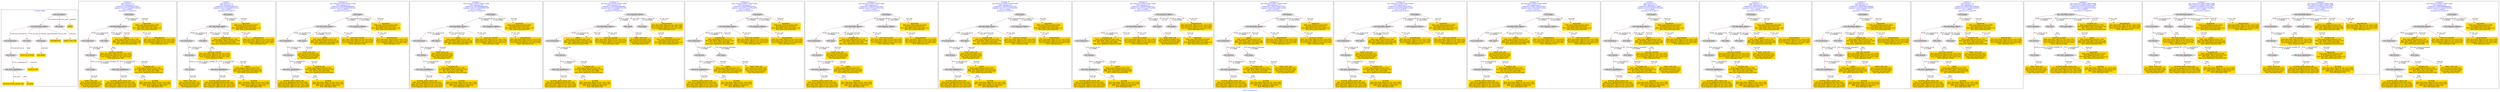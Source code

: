 digraph n0 {
fontcolor="blue"
remincross="true"
label="s08-s-17-edited.xml"
subgraph cluster_0 {
label="1-correct model"
n2[style="filled",color="white",fillcolor="lightgray",label="E12_Production1"];
n3[style="filled",color="white",fillcolor="lightgray",label="E21_Person1"];
n4[style="filled",color="white",fillcolor="lightgray",label="E82_Actor_Appellation1"];
n5[shape="plaintext",style="filled",fillcolor="gold",label="AUTHOR_URI"];
n6[style="filled",color="white",fillcolor="lightgray",label="E22_Man-Made_Object1"];
n7[style="filled",color="white",fillcolor="lightgray",label="E35_Title1"];
n8[style="filled",color="white",fillcolor="lightgray",label="E38_Image1"];
n9[shape="plaintext",style="filled",fillcolor="gold",label="DESCRIPTION"];
n10[style="filled",color="white",fillcolor="lightgray",label="E31_Document1"];
n11[style="filled",color="white",fillcolor="lightgray",label="E55_Type1"];
n12[shape="plaintext",style="filled",fillcolor="gold",label="VIDEO"];
n13[shape="plaintext",style="filled",fillcolor="gold",label="TITLE NO AUTHOR"];
n14[shape="plaintext",style="filled",fillcolor="gold",label="IMAGESRC"];
n15[shape="plaintext",style="filled",fillcolor="gold",label="VIDEO_TYPE_URI"];
n16[shape="plaintext",style="filled",fillcolor="gold",label="AUTHOR_APPELLATION_URI"];
n17[shape="plaintext",style="filled",fillcolor="gold",label="AUTHOR"];
}
subgraph cluster_1 {
label="candidate 0\nlink coherence:1.0\nnode coherence:1.0\nconfidence:0.3039676695325487\nmapping score:0.47632255651084954\ncost:13.99945\n-precision:0.71-recall:0.67"
n19[style="filled",color="white",fillcolor="lightgray",label="E12_Production1"];
n20[style="filled",color="white",fillcolor="lightgray",label="E21_Person1"];
n21[style="filled",color="white",fillcolor="lightgray",label="E74_Group1"];
n22[style="filled",color="white",fillcolor="lightgray",label="E82_Actor_Appellation1"];
n23[style="filled",color="white",fillcolor="lightgray",label="E22_Man-Made_Object1"];
n24[style="filled",color="white",fillcolor="lightgray",label="E35_Title1"];
n25[style="filled",color="white",fillcolor="lightgray",label="E38_Image1"];
n26[shape="plaintext",style="filled",fillcolor="gold",label="TITLE NO AUTHOR\n[E22_Man-Made_Object,P3_has_note,0.301]\n[E73_Information_Object,P3_has_note,0.275]\n[E33_Linguistic_Object,P3_has_note,0.238]\n[E35_Title,label,0.186]"];
n27[shape="plaintext",style="filled",fillcolor="gold",label="VIDEO\n[E40_Legal_Body,classLink,0.744]\n[E22_Man-Made_Object,classLink,0.14]\n[E82_Actor_Appellation,classLink,0.058]\n[E21_Person,classLink,0.058]"];
n28[shape="plaintext",style="filled",fillcolor="gold",label="AUTHOR_APPELLATION_URI\n[E82_Actor_Appellation,classLink,0.944]\n[E22_Man-Made_Object,P3_has_note,0.022]\n[E73_Information_Object,P3_has_note,0.019]\n[E33_Linguistic_Object,P3_has_note,0.015]"];
n29[shape="plaintext",style="filled",fillcolor="gold",label="VIDEO_TYPE_URI\n[E74_Group,classLink,0.327]\n[E57_Material,classLink,0.292]\n[E55_Type,classLink,0.285]\n[E55_Type,label,0.097]"];
n30[shape="plaintext",style="filled",fillcolor="gold",label="DESCRIPTION\n[E22_Man-Made_Object,P3_has_note,0.316]\n[E73_Information_Object,P3_has_note,0.291]\n[E33_Linguistic_Object,P3_has_note,0.266]\n[E35_Title,label,0.127]"];
n31[shape="plaintext",style="filled",fillcolor="gold",label="IMAGESRC\n[E40_Legal_Body,classLink,0.635]\n[E38_Image,classLink,0.203]\n[E22_Man-Made_Object,classLink,0.113]\n[E21_Person,classLink,0.05]"];
n32[shape="plaintext",style="filled",fillcolor="gold",label="AUTHOR\n[E22_Man-Made_Object,P3_has_note,0.304]\n[E73_Information_Object,P3_has_note,0.252]\n[E82_Actor_Appellation,label,0.25]\n[E35_Title,label,0.194]"];
n33[shape="plaintext",style="filled",fillcolor="gold",label="AUTHOR_URI\n[E40_Legal_Body,classLink,0.726]\n[E22_Man-Made_Object,classLink,0.144]\n[E21_Person,classLink,0.066]\n[E82_Actor_Appellation,classLink,0.065]"];
}
subgraph cluster_2 {
label="candidate 1\nlink coherence:1.0\nnode coherence:1.0\nconfidence:0.3035486408914323\nmapping score:0.4761828802971441\ncost:13.99945\n-precision:0.64-recall:0.6"
n35[style="filled",color="white",fillcolor="lightgray",label="E12_Production1"];
n36[style="filled",color="white",fillcolor="lightgray",label="E21_Person1"];
n37[style="filled",color="white",fillcolor="lightgray",label="E74_Group1"];
n38[style="filled",color="white",fillcolor="lightgray",label="E82_Actor_Appellation1"];
n39[style="filled",color="white",fillcolor="lightgray",label="E22_Man-Made_Object1"];
n40[style="filled",color="white",fillcolor="lightgray",label="E35_Title1"];
n41[style="filled",color="white",fillcolor="lightgray",label="E38_Image1"];
n42[shape="plaintext",style="filled",fillcolor="gold",label="TITLE NO AUTHOR\n[E22_Man-Made_Object,P3_has_note,0.301]\n[E73_Information_Object,P3_has_note,0.275]\n[E33_Linguistic_Object,P3_has_note,0.238]\n[E35_Title,label,0.186]"];
n43[shape="plaintext",style="filled",fillcolor="gold",label="AUTHOR_URI\n[E40_Legal_Body,classLink,0.726]\n[E22_Man-Made_Object,classLink,0.144]\n[E21_Person,classLink,0.066]\n[E82_Actor_Appellation,classLink,0.065]"];
n44[shape="plaintext",style="filled",fillcolor="gold",label="AUTHOR_APPELLATION_URI\n[E82_Actor_Appellation,classLink,0.944]\n[E22_Man-Made_Object,P3_has_note,0.022]\n[E73_Information_Object,P3_has_note,0.019]\n[E33_Linguistic_Object,P3_has_note,0.015]"];
n45[shape="plaintext",style="filled",fillcolor="gold",label="VIDEO_TYPE_URI\n[E74_Group,classLink,0.327]\n[E57_Material,classLink,0.292]\n[E55_Type,classLink,0.285]\n[E55_Type,label,0.097]"];
n46[shape="plaintext",style="filled",fillcolor="gold",label="DESCRIPTION\n[E22_Man-Made_Object,P3_has_note,0.316]\n[E73_Information_Object,P3_has_note,0.291]\n[E33_Linguistic_Object,P3_has_note,0.266]\n[E35_Title,label,0.127]"];
n47[shape="plaintext",style="filled",fillcolor="gold",label="IMAGESRC\n[E40_Legal_Body,classLink,0.635]\n[E38_Image,classLink,0.203]\n[E22_Man-Made_Object,classLink,0.113]\n[E21_Person,classLink,0.05]"];
n48[shape="plaintext",style="filled",fillcolor="gold",label="AUTHOR\n[E22_Man-Made_Object,P3_has_note,0.304]\n[E73_Information_Object,P3_has_note,0.252]\n[E82_Actor_Appellation,label,0.25]\n[E35_Title,label,0.194]"];
n49[shape="plaintext",style="filled",fillcolor="gold",label="VIDEO\n[E40_Legal_Body,classLink,0.744]\n[E22_Man-Made_Object,classLink,0.14]\n[E82_Actor_Appellation,classLink,0.058]\n[E21_Person,classLink,0.058]"];
}
subgraph cluster_3 {
label="candidate 10\nlink coherence:0.9285714285714286\nnode coherence:1.0\nconfidence:0.3067585669684486\nmapping score:0.4772528556561495\ncost:113.009572\n-precision:0.57-recall:0.53"
n51[style="filled",color="white",fillcolor="lightgray",label="E12_Production1"];
n52[style="filled",color="white",fillcolor="lightgray",label="E21_Person1"];
n53[style="filled",color="white",fillcolor="lightgray",label="E82_Actor_Appellation1"];
n54[style="filled",color="white",fillcolor="lightgray",label="E22_Man-Made_Object1"];
n55[style="filled",color="white",fillcolor="lightgray",label="E55_Type2"];
n56[style="filled",color="white",fillcolor="lightgray",label="E38_Image1"];
n57[style="filled",color="white",fillcolor="lightgray",label="E33_Linguistic_Object2"];
n58[shape="plaintext",style="filled",fillcolor="gold",label="VIDEO\n[E40_Legal_Body,classLink,0.744]\n[E22_Man-Made_Object,classLink,0.14]\n[E82_Actor_Appellation,classLink,0.058]\n[E21_Person,classLink,0.058]"];
n59[shape="plaintext",style="filled",fillcolor="gold",label="AUTHOR_APPELLATION_URI\n[E82_Actor_Appellation,classLink,0.944]\n[E22_Man-Made_Object,P3_has_note,0.022]\n[E73_Information_Object,P3_has_note,0.019]\n[E33_Linguistic_Object,P3_has_note,0.015]"];
n60[shape="plaintext",style="filled",fillcolor="gold",label="VIDEO_TYPE_URI\n[E74_Group,classLink,0.327]\n[E57_Material,classLink,0.292]\n[E55_Type,classLink,0.285]\n[E55_Type,label,0.097]"];
n61[shape="plaintext",style="filled",fillcolor="gold",label="DESCRIPTION\n[E22_Man-Made_Object,P3_has_note,0.316]\n[E73_Information_Object,P3_has_note,0.291]\n[E33_Linguistic_Object,P3_has_note,0.266]\n[E35_Title,label,0.127]"];
n62[shape="plaintext",style="filled",fillcolor="gold",label="TITLE NO AUTHOR\n[E22_Man-Made_Object,P3_has_note,0.301]\n[E73_Information_Object,P3_has_note,0.275]\n[E33_Linguistic_Object,P3_has_note,0.238]\n[E35_Title,label,0.186]"];
n63[shape="plaintext",style="filled",fillcolor="gold",label="IMAGESRC\n[E40_Legal_Body,classLink,0.635]\n[E38_Image,classLink,0.203]\n[E22_Man-Made_Object,classLink,0.113]\n[E21_Person,classLink,0.05]"];
n64[shape="plaintext",style="filled",fillcolor="gold",label="AUTHOR\n[E22_Man-Made_Object,P3_has_note,0.304]\n[E73_Information_Object,P3_has_note,0.252]\n[E82_Actor_Appellation,label,0.25]\n[E35_Title,label,0.194]"];
n65[shape="plaintext",style="filled",fillcolor="gold",label="AUTHOR_URI\n[E40_Legal_Body,classLink,0.726]\n[E22_Man-Made_Object,classLink,0.144]\n[E21_Person,classLink,0.066]\n[E82_Actor_Appellation,classLink,0.065]"];
}
subgraph cluster_4 {
label="candidate 11\nlink coherence:0.9285714285714286\nnode coherence:1.0\nconfidence:0.3067585669684486\nmapping score:0.4772528556561495\ncost:113.009612\n-precision:0.57-recall:0.53"
n67[style="filled",color="white",fillcolor="lightgray",label="E12_Production1"];
n68[style="filled",color="white",fillcolor="lightgray",label="E21_Person1"];
n69[style="filled",color="white",fillcolor="lightgray",label="E82_Actor_Appellation1"];
n70[style="filled",color="white",fillcolor="lightgray",label="E22_Man-Made_Object1"];
n71[style="filled",color="white",fillcolor="lightgray",label="E55_Type3"];
n72[style="filled",color="white",fillcolor="lightgray",label="E38_Image1"];
n73[style="filled",color="white",fillcolor="lightgray",label="E33_Linguistic_Object2"];
n74[shape="plaintext",style="filled",fillcolor="gold",label="VIDEO\n[E40_Legal_Body,classLink,0.744]\n[E22_Man-Made_Object,classLink,0.14]\n[E82_Actor_Appellation,classLink,0.058]\n[E21_Person,classLink,0.058]"];
n75[shape="plaintext",style="filled",fillcolor="gold",label="AUTHOR_APPELLATION_URI\n[E82_Actor_Appellation,classLink,0.944]\n[E22_Man-Made_Object,P3_has_note,0.022]\n[E73_Information_Object,P3_has_note,0.019]\n[E33_Linguistic_Object,P3_has_note,0.015]"];
n76[shape="plaintext",style="filled",fillcolor="gold",label="DESCRIPTION\n[E22_Man-Made_Object,P3_has_note,0.316]\n[E73_Information_Object,P3_has_note,0.291]\n[E33_Linguistic_Object,P3_has_note,0.266]\n[E35_Title,label,0.127]"];
n77[shape="plaintext",style="filled",fillcolor="gold",label="VIDEO_TYPE_URI\n[E74_Group,classLink,0.327]\n[E57_Material,classLink,0.292]\n[E55_Type,classLink,0.285]\n[E55_Type,label,0.097]"];
n78[shape="plaintext",style="filled",fillcolor="gold",label="TITLE NO AUTHOR\n[E22_Man-Made_Object,P3_has_note,0.301]\n[E73_Information_Object,P3_has_note,0.275]\n[E33_Linguistic_Object,P3_has_note,0.238]\n[E35_Title,label,0.186]"];
n79[shape="plaintext",style="filled",fillcolor="gold",label="IMAGESRC\n[E40_Legal_Body,classLink,0.635]\n[E38_Image,classLink,0.203]\n[E22_Man-Made_Object,classLink,0.113]\n[E21_Person,classLink,0.05]"];
n80[shape="plaintext",style="filled",fillcolor="gold",label="AUTHOR\n[E22_Man-Made_Object,P3_has_note,0.304]\n[E73_Information_Object,P3_has_note,0.252]\n[E82_Actor_Appellation,label,0.25]\n[E35_Title,label,0.194]"];
n81[shape="plaintext",style="filled",fillcolor="gold",label="AUTHOR_URI\n[E40_Legal_Body,classLink,0.726]\n[E22_Man-Made_Object,classLink,0.144]\n[E21_Person,classLink,0.066]\n[E82_Actor_Appellation,classLink,0.065]"];
}
subgraph cluster_5 {
label="candidate 12\nlink coherence:0.9285714285714286\nnode coherence:1.0\nconfidence:0.3067585669684486\nmapping score:0.4772528556561495\ncost:113.009672\n-precision:0.57-recall:0.53"
n83[style="filled",color="white",fillcolor="lightgray",label="E12_Production1"];
n84[style="filled",color="white",fillcolor="lightgray",label="E21_Person1"];
n85[style="filled",color="white",fillcolor="lightgray",label="E82_Actor_Appellation1"];
n86[style="filled",color="white",fillcolor="lightgray",label="E22_Man-Made_Object1"];
n87[style="filled",color="white",fillcolor="lightgray",label="E33_Linguistic_Object2"];
n88[style="filled",color="white",fillcolor="lightgray",label="E55_Type4"];
n89[style="filled",color="white",fillcolor="lightgray",label="E38_Image1"];
n90[shape="plaintext",style="filled",fillcolor="gold",label="VIDEO\n[E40_Legal_Body,classLink,0.744]\n[E22_Man-Made_Object,classLink,0.14]\n[E82_Actor_Appellation,classLink,0.058]\n[E21_Person,classLink,0.058]"];
n91[shape="plaintext",style="filled",fillcolor="gold",label="AUTHOR_APPELLATION_URI\n[E82_Actor_Appellation,classLink,0.944]\n[E22_Man-Made_Object,P3_has_note,0.022]\n[E73_Information_Object,P3_has_note,0.019]\n[E33_Linguistic_Object,P3_has_note,0.015]"];
n92[shape="plaintext",style="filled",fillcolor="gold",label="VIDEO_TYPE_URI\n[E74_Group,classLink,0.327]\n[E57_Material,classLink,0.292]\n[E55_Type,classLink,0.285]\n[E55_Type,label,0.097]"];
n93[shape="plaintext",style="filled",fillcolor="gold",label="DESCRIPTION\n[E22_Man-Made_Object,P3_has_note,0.316]\n[E73_Information_Object,P3_has_note,0.291]\n[E33_Linguistic_Object,P3_has_note,0.266]\n[E35_Title,label,0.127]"];
n94[shape="plaintext",style="filled",fillcolor="gold",label="TITLE NO AUTHOR\n[E22_Man-Made_Object,P3_has_note,0.301]\n[E73_Information_Object,P3_has_note,0.275]\n[E33_Linguistic_Object,P3_has_note,0.238]\n[E35_Title,label,0.186]"];
n95[shape="plaintext",style="filled",fillcolor="gold",label="IMAGESRC\n[E40_Legal_Body,classLink,0.635]\n[E38_Image,classLink,0.203]\n[E22_Man-Made_Object,classLink,0.113]\n[E21_Person,classLink,0.05]"];
n96[shape="plaintext",style="filled",fillcolor="gold",label="AUTHOR\n[E22_Man-Made_Object,P3_has_note,0.304]\n[E73_Information_Object,P3_has_note,0.252]\n[E82_Actor_Appellation,label,0.25]\n[E35_Title,label,0.194]"];
n97[shape="plaintext",style="filled",fillcolor="gold",label="AUTHOR_URI\n[E40_Legal_Body,classLink,0.726]\n[E22_Man-Made_Object,classLink,0.144]\n[E21_Person,classLink,0.066]\n[E82_Actor_Appellation,classLink,0.065]"];
}
subgraph cluster_6 {
label="candidate 13\nlink coherence:0.9285714285714286\nnode coherence:1.0\nconfidence:0.3063395383273322\nmapping score:0.4771131794424441\ncost:113.009532\n-precision:0.5-recall:0.47"
n99[style="filled",color="white",fillcolor="lightgray",label="E12_Production1"];
n100[style="filled",color="white",fillcolor="lightgray",label="E21_Person1"];
n101[style="filled",color="white",fillcolor="lightgray",label="E55_Type1"];
n102[style="filled",color="white",fillcolor="lightgray",label="E82_Actor_Appellation1"];
n103[style="filled",color="white",fillcolor="lightgray",label="E22_Man-Made_Object1"];
n104[style="filled",color="white",fillcolor="lightgray",label="E38_Image1"];
n105[style="filled",color="white",fillcolor="lightgray",label="E33_Linguistic_Object2"];
n106[shape="plaintext",style="filled",fillcolor="gold",label="VIDEO_TYPE_URI\n[E74_Group,classLink,0.327]\n[E57_Material,classLink,0.292]\n[E55_Type,classLink,0.285]\n[E55_Type,label,0.097]"];
n107[shape="plaintext",style="filled",fillcolor="gold",label="AUTHOR_URI\n[E40_Legal_Body,classLink,0.726]\n[E22_Man-Made_Object,classLink,0.144]\n[E21_Person,classLink,0.066]\n[E82_Actor_Appellation,classLink,0.065]"];
n108[shape="plaintext",style="filled",fillcolor="gold",label="AUTHOR_APPELLATION_URI\n[E82_Actor_Appellation,classLink,0.944]\n[E22_Man-Made_Object,P3_has_note,0.022]\n[E73_Information_Object,P3_has_note,0.019]\n[E33_Linguistic_Object,P3_has_note,0.015]"];
n109[shape="plaintext",style="filled",fillcolor="gold",label="DESCRIPTION\n[E22_Man-Made_Object,P3_has_note,0.316]\n[E73_Information_Object,P3_has_note,0.291]\n[E33_Linguistic_Object,P3_has_note,0.266]\n[E35_Title,label,0.127]"];
n110[shape="plaintext",style="filled",fillcolor="gold",label="TITLE NO AUTHOR\n[E22_Man-Made_Object,P3_has_note,0.301]\n[E73_Information_Object,P3_has_note,0.275]\n[E33_Linguistic_Object,P3_has_note,0.238]\n[E35_Title,label,0.186]"];
n111[shape="plaintext",style="filled",fillcolor="gold",label="IMAGESRC\n[E40_Legal_Body,classLink,0.635]\n[E38_Image,classLink,0.203]\n[E22_Man-Made_Object,classLink,0.113]\n[E21_Person,classLink,0.05]"];
n112[shape="plaintext",style="filled",fillcolor="gold",label="AUTHOR\n[E22_Man-Made_Object,P3_has_note,0.304]\n[E73_Information_Object,P3_has_note,0.252]\n[E82_Actor_Appellation,label,0.25]\n[E35_Title,label,0.194]"];
n113[shape="plaintext",style="filled",fillcolor="gold",label="VIDEO\n[E40_Legal_Body,classLink,0.744]\n[E22_Man-Made_Object,classLink,0.14]\n[E82_Actor_Appellation,classLink,0.058]\n[E21_Person,classLink,0.058]"];
}
subgraph cluster_7 {
label="candidate 14\nlink coherence:0.9285714285714286\nnode coherence:1.0\nconfidence:0.3063395383273322\nmapping score:0.4771131794424441\ncost:113.009572\n-precision:0.5-recall:0.47"
n115[style="filled",color="white",fillcolor="lightgray",label="E12_Production1"];
n116[style="filled",color="white",fillcolor="lightgray",label="E21_Person1"];
n117[style="filled",color="white",fillcolor="lightgray",label="E82_Actor_Appellation1"];
n118[style="filled",color="white",fillcolor="lightgray",label="E22_Man-Made_Object1"];
n119[style="filled",color="white",fillcolor="lightgray",label="E55_Type2"];
n120[style="filled",color="white",fillcolor="lightgray",label="E38_Image1"];
n121[style="filled",color="white",fillcolor="lightgray",label="E33_Linguistic_Object2"];
n122[shape="plaintext",style="filled",fillcolor="gold",label="AUTHOR_URI\n[E40_Legal_Body,classLink,0.726]\n[E22_Man-Made_Object,classLink,0.144]\n[E21_Person,classLink,0.066]\n[E82_Actor_Appellation,classLink,0.065]"];
n123[shape="plaintext",style="filled",fillcolor="gold",label="AUTHOR_APPELLATION_URI\n[E82_Actor_Appellation,classLink,0.944]\n[E22_Man-Made_Object,P3_has_note,0.022]\n[E73_Information_Object,P3_has_note,0.019]\n[E33_Linguistic_Object,P3_has_note,0.015]"];
n124[shape="plaintext",style="filled",fillcolor="gold",label="VIDEO_TYPE_URI\n[E74_Group,classLink,0.327]\n[E57_Material,classLink,0.292]\n[E55_Type,classLink,0.285]\n[E55_Type,label,0.097]"];
n125[shape="plaintext",style="filled",fillcolor="gold",label="DESCRIPTION\n[E22_Man-Made_Object,P3_has_note,0.316]\n[E73_Information_Object,P3_has_note,0.291]\n[E33_Linguistic_Object,P3_has_note,0.266]\n[E35_Title,label,0.127]"];
n126[shape="plaintext",style="filled",fillcolor="gold",label="TITLE NO AUTHOR\n[E22_Man-Made_Object,P3_has_note,0.301]\n[E73_Information_Object,P3_has_note,0.275]\n[E33_Linguistic_Object,P3_has_note,0.238]\n[E35_Title,label,0.186]"];
n127[shape="plaintext",style="filled",fillcolor="gold",label="IMAGESRC\n[E40_Legal_Body,classLink,0.635]\n[E38_Image,classLink,0.203]\n[E22_Man-Made_Object,classLink,0.113]\n[E21_Person,classLink,0.05]"];
n128[shape="plaintext",style="filled",fillcolor="gold",label="AUTHOR\n[E22_Man-Made_Object,P3_has_note,0.304]\n[E73_Information_Object,P3_has_note,0.252]\n[E82_Actor_Appellation,label,0.25]\n[E35_Title,label,0.194]"];
n129[shape="plaintext",style="filled",fillcolor="gold",label="VIDEO\n[E40_Legal_Body,classLink,0.744]\n[E22_Man-Made_Object,classLink,0.14]\n[E82_Actor_Appellation,classLink,0.058]\n[E21_Person,classLink,0.058]"];
}
subgraph cluster_8 {
label="candidate 15\nlink coherence:0.9285714285714286\nnode coherence:1.0\nconfidence:0.3063395383273322\nmapping score:0.4771131794424441\ncost:113.009612\n-precision:0.5-recall:0.47"
n131[style="filled",color="white",fillcolor="lightgray",label="E12_Production1"];
n132[style="filled",color="white",fillcolor="lightgray",label="E21_Person1"];
n133[style="filled",color="white",fillcolor="lightgray",label="E82_Actor_Appellation1"];
n134[style="filled",color="white",fillcolor="lightgray",label="E22_Man-Made_Object1"];
n135[style="filled",color="white",fillcolor="lightgray",label="E55_Type3"];
n136[style="filled",color="white",fillcolor="lightgray",label="E38_Image1"];
n137[style="filled",color="white",fillcolor="lightgray",label="E33_Linguistic_Object2"];
n138[shape="plaintext",style="filled",fillcolor="gold",label="AUTHOR_URI\n[E40_Legal_Body,classLink,0.726]\n[E22_Man-Made_Object,classLink,0.144]\n[E21_Person,classLink,0.066]\n[E82_Actor_Appellation,classLink,0.065]"];
n139[shape="plaintext",style="filled",fillcolor="gold",label="AUTHOR_APPELLATION_URI\n[E82_Actor_Appellation,classLink,0.944]\n[E22_Man-Made_Object,P3_has_note,0.022]\n[E73_Information_Object,P3_has_note,0.019]\n[E33_Linguistic_Object,P3_has_note,0.015]"];
n140[shape="plaintext",style="filled",fillcolor="gold",label="DESCRIPTION\n[E22_Man-Made_Object,P3_has_note,0.316]\n[E73_Information_Object,P3_has_note,0.291]\n[E33_Linguistic_Object,P3_has_note,0.266]\n[E35_Title,label,0.127]"];
n141[shape="plaintext",style="filled",fillcolor="gold",label="VIDEO_TYPE_URI\n[E74_Group,classLink,0.327]\n[E57_Material,classLink,0.292]\n[E55_Type,classLink,0.285]\n[E55_Type,label,0.097]"];
n142[shape="plaintext",style="filled",fillcolor="gold",label="TITLE NO AUTHOR\n[E22_Man-Made_Object,P3_has_note,0.301]\n[E73_Information_Object,P3_has_note,0.275]\n[E33_Linguistic_Object,P3_has_note,0.238]\n[E35_Title,label,0.186]"];
n143[shape="plaintext",style="filled",fillcolor="gold",label="IMAGESRC\n[E40_Legal_Body,classLink,0.635]\n[E38_Image,classLink,0.203]\n[E22_Man-Made_Object,classLink,0.113]\n[E21_Person,classLink,0.05]"];
n144[shape="plaintext",style="filled",fillcolor="gold",label="AUTHOR\n[E22_Man-Made_Object,P3_has_note,0.304]\n[E73_Information_Object,P3_has_note,0.252]\n[E82_Actor_Appellation,label,0.25]\n[E35_Title,label,0.194]"];
n145[shape="plaintext",style="filled",fillcolor="gold",label="VIDEO\n[E40_Legal_Body,classLink,0.744]\n[E22_Man-Made_Object,classLink,0.14]\n[E82_Actor_Appellation,classLink,0.058]\n[E21_Person,classLink,0.058]"];
}
subgraph cluster_9 {
label="candidate 16\nlink coherence:0.9285714285714286\nnode coherence:1.0\nconfidence:0.3063395383273322\nmapping score:0.4771131794424441\ncost:113.009672\n-precision:0.5-recall:0.47"
n147[style="filled",color="white",fillcolor="lightgray",label="E12_Production1"];
n148[style="filled",color="white",fillcolor="lightgray",label="E21_Person1"];
n149[style="filled",color="white",fillcolor="lightgray",label="E82_Actor_Appellation1"];
n150[style="filled",color="white",fillcolor="lightgray",label="E22_Man-Made_Object1"];
n151[style="filled",color="white",fillcolor="lightgray",label="E33_Linguistic_Object2"];
n152[style="filled",color="white",fillcolor="lightgray",label="E55_Type4"];
n153[style="filled",color="white",fillcolor="lightgray",label="E38_Image1"];
n154[shape="plaintext",style="filled",fillcolor="gold",label="AUTHOR_URI\n[E40_Legal_Body,classLink,0.726]\n[E22_Man-Made_Object,classLink,0.144]\n[E21_Person,classLink,0.066]\n[E82_Actor_Appellation,classLink,0.065]"];
n155[shape="plaintext",style="filled",fillcolor="gold",label="AUTHOR_APPELLATION_URI\n[E82_Actor_Appellation,classLink,0.944]\n[E22_Man-Made_Object,P3_has_note,0.022]\n[E73_Information_Object,P3_has_note,0.019]\n[E33_Linguistic_Object,P3_has_note,0.015]"];
n156[shape="plaintext",style="filled",fillcolor="gold",label="VIDEO_TYPE_URI\n[E74_Group,classLink,0.327]\n[E57_Material,classLink,0.292]\n[E55_Type,classLink,0.285]\n[E55_Type,label,0.097]"];
n157[shape="plaintext",style="filled",fillcolor="gold",label="DESCRIPTION\n[E22_Man-Made_Object,P3_has_note,0.316]\n[E73_Information_Object,P3_has_note,0.291]\n[E33_Linguistic_Object,P3_has_note,0.266]\n[E35_Title,label,0.127]"];
n158[shape="plaintext",style="filled",fillcolor="gold",label="TITLE NO AUTHOR\n[E22_Man-Made_Object,P3_has_note,0.301]\n[E73_Information_Object,P3_has_note,0.275]\n[E33_Linguistic_Object,P3_has_note,0.238]\n[E35_Title,label,0.186]"];
n159[shape="plaintext",style="filled",fillcolor="gold",label="IMAGESRC\n[E40_Legal_Body,classLink,0.635]\n[E38_Image,classLink,0.203]\n[E22_Man-Made_Object,classLink,0.113]\n[E21_Person,classLink,0.05]"];
n160[shape="plaintext",style="filled",fillcolor="gold",label="AUTHOR\n[E22_Man-Made_Object,P3_has_note,0.304]\n[E73_Information_Object,P3_has_note,0.252]\n[E82_Actor_Appellation,label,0.25]\n[E35_Title,label,0.194]"];
n161[shape="plaintext",style="filled",fillcolor="gold",label="VIDEO\n[E40_Legal_Body,classLink,0.744]\n[E22_Man-Made_Object,classLink,0.14]\n[E82_Actor_Appellation,classLink,0.058]\n[E21_Person,classLink,0.058]"];
}
subgraph cluster_10 {
label="candidate 17\nlink coherence:0.9285714285714286\nnode coherence:1.0\nconfidence:0.30521707842787227\nmapping score:0.4767390261426241\ncost:113.009532\n-precision:0.64-recall:0.6"
n163[style="filled",color="white",fillcolor="lightgray",label="E12_Production1"];
n164[style="filled",color="white",fillcolor="lightgray",label="E21_Person1"];
n165[style="filled",color="white",fillcolor="lightgray",label="E55_Type1"];
n166[style="filled",color="white",fillcolor="lightgray",label="E82_Actor_Appellation1"];
n167[style="filled",color="white",fillcolor="lightgray",label="E22_Man-Made_Object1"];
n168[style="filled",color="white",fillcolor="lightgray",label="E38_Image1"];
n169[style="filled",color="white",fillcolor="lightgray",label="E33_Linguistic_Object2"];
n170[shape="plaintext",style="filled",fillcolor="gold",label="VIDEO_TYPE_URI\n[E74_Group,classLink,0.327]\n[E57_Material,classLink,0.292]\n[E55_Type,classLink,0.285]\n[E55_Type,label,0.097]"];
n171[shape="plaintext",style="filled",fillcolor="gold",label="VIDEO\n[E40_Legal_Body,classLink,0.744]\n[E22_Man-Made_Object,classLink,0.14]\n[E82_Actor_Appellation,classLink,0.058]\n[E21_Person,classLink,0.058]"];
n172[shape="plaintext",style="filled",fillcolor="gold",label="AUTHOR_APPELLATION_URI\n[E82_Actor_Appellation,classLink,0.944]\n[E22_Man-Made_Object,P3_has_note,0.022]\n[E73_Information_Object,P3_has_note,0.019]\n[E33_Linguistic_Object,P3_has_note,0.015]"];
n173[shape="plaintext",style="filled",fillcolor="gold",label="TITLE NO AUTHOR\n[E22_Man-Made_Object,P3_has_note,0.301]\n[E73_Information_Object,P3_has_note,0.275]\n[E33_Linguistic_Object,P3_has_note,0.238]\n[E35_Title,label,0.186]"];
n174[shape="plaintext",style="filled",fillcolor="gold",label="DESCRIPTION\n[E22_Man-Made_Object,P3_has_note,0.316]\n[E73_Information_Object,P3_has_note,0.291]\n[E33_Linguistic_Object,P3_has_note,0.266]\n[E35_Title,label,0.127]"];
n175[shape="plaintext",style="filled",fillcolor="gold",label="IMAGESRC\n[E40_Legal_Body,classLink,0.635]\n[E38_Image,classLink,0.203]\n[E22_Man-Made_Object,classLink,0.113]\n[E21_Person,classLink,0.05]"];
n176[shape="plaintext",style="filled",fillcolor="gold",label="AUTHOR\n[E22_Man-Made_Object,P3_has_note,0.304]\n[E73_Information_Object,P3_has_note,0.252]\n[E82_Actor_Appellation,label,0.25]\n[E35_Title,label,0.194]"];
n177[shape="plaintext",style="filled",fillcolor="gold",label="AUTHOR_URI\n[E40_Legal_Body,classLink,0.726]\n[E22_Man-Made_Object,classLink,0.144]\n[E21_Person,classLink,0.066]\n[E82_Actor_Appellation,classLink,0.065]"];
}
subgraph cluster_11 {
label="candidate 18\nlink coherence:0.9285714285714286\nnode coherence:1.0\nconfidence:0.30521707842787227\nmapping score:0.4767390261426241\ncost:113.009572\n-precision:0.64-recall:0.6"
n179[style="filled",color="white",fillcolor="lightgray",label="E12_Production1"];
n180[style="filled",color="white",fillcolor="lightgray",label="E21_Person1"];
n181[style="filled",color="white",fillcolor="lightgray",label="E82_Actor_Appellation1"];
n182[style="filled",color="white",fillcolor="lightgray",label="E22_Man-Made_Object1"];
n183[style="filled",color="white",fillcolor="lightgray",label="E55_Type2"];
n184[style="filled",color="white",fillcolor="lightgray",label="E38_Image1"];
n185[style="filled",color="white",fillcolor="lightgray",label="E33_Linguistic_Object2"];
n186[shape="plaintext",style="filled",fillcolor="gold",label="VIDEO\n[E40_Legal_Body,classLink,0.744]\n[E22_Man-Made_Object,classLink,0.14]\n[E82_Actor_Appellation,classLink,0.058]\n[E21_Person,classLink,0.058]"];
n187[shape="plaintext",style="filled",fillcolor="gold",label="AUTHOR_APPELLATION_URI\n[E82_Actor_Appellation,classLink,0.944]\n[E22_Man-Made_Object,P3_has_note,0.022]\n[E73_Information_Object,P3_has_note,0.019]\n[E33_Linguistic_Object,P3_has_note,0.015]"];
n188[shape="plaintext",style="filled",fillcolor="gold",label="VIDEO_TYPE_URI\n[E74_Group,classLink,0.327]\n[E57_Material,classLink,0.292]\n[E55_Type,classLink,0.285]\n[E55_Type,label,0.097]"];
n189[shape="plaintext",style="filled",fillcolor="gold",label="TITLE NO AUTHOR\n[E22_Man-Made_Object,P3_has_note,0.301]\n[E73_Information_Object,P3_has_note,0.275]\n[E33_Linguistic_Object,P3_has_note,0.238]\n[E35_Title,label,0.186]"];
n190[shape="plaintext",style="filled",fillcolor="gold",label="DESCRIPTION\n[E22_Man-Made_Object,P3_has_note,0.316]\n[E73_Information_Object,P3_has_note,0.291]\n[E33_Linguistic_Object,P3_has_note,0.266]\n[E35_Title,label,0.127]"];
n191[shape="plaintext",style="filled",fillcolor="gold",label="IMAGESRC\n[E40_Legal_Body,classLink,0.635]\n[E38_Image,classLink,0.203]\n[E22_Man-Made_Object,classLink,0.113]\n[E21_Person,classLink,0.05]"];
n192[shape="plaintext",style="filled",fillcolor="gold",label="AUTHOR\n[E22_Man-Made_Object,P3_has_note,0.304]\n[E73_Information_Object,P3_has_note,0.252]\n[E82_Actor_Appellation,label,0.25]\n[E35_Title,label,0.194]"];
n193[shape="plaintext",style="filled",fillcolor="gold",label="AUTHOR_URI\n[E40_Legal_Body,classLink,0.726]\n[E22_Man-Made_Object,classLink,0.144]\n[E21_Person,classLink,0.066]\n[E82_Actor_Appellation,classLink,0.065]"];
}
subgraph cluster_12 {
label="candidate 19\nlink coherence:0.9285714285714286\nnode coherence:1.0\nconfidence:0.30521707842787227\nmapping score:0.4767390261426241\ncost:113.009612\n-precision:0.64-recall:0.6"
n195[style="filled",color="white",fillcolor="lightgray",label="E12_Production1"];
n196[style="filled",color="white",fillcolor="lightgray",label="E21_Person1"];
n197[style="filled",color="white",fillcolor="lightgray",label="E82_Actor_Appellation1"];
n198[style="filled",color="white",fillcolor="lightgray",label="E22_Man-Made_Object1"];
n199[style="filled",color="white",fillcolor="lightgray",label="E55_Type3"];
n200[style="filled",color="white",fillcolor="lightgray",label="E38_Image1"];
n201[style="filled",color="white",fillcolor="lightgray",label="E33_Linguistic_Object2"];
n202[shape="plaintext",style="filled",fillcolor="gold",label="VIDEO\n[E40_Legal_Body,classLink,0.744]\n[E22_Man-Made_Object,classLink,0.14]\n[E82_Actor_Appellation,classLink,0.058]\n[E21_Person,classLink,0.058]"];
n203[shape="plaintext",style="filled",fillcolor="gold",label="AUTHOR_APPELLATION_URI\n[E82_Actor_Appellation,classLink,0.944]\n[E22_Man-Made_Object,P3_has_note,0.022]\n[E73_Information_Object,P3_has_note,0.019]\n[E33_Linguistic_Object,P3_has_note,0.015]"];
n204[shape="plaintext",style="filled",fillcolor="gold",label="TITLE NO AUTHOR\n[E22_Man-Made_Object,P3_has_note,0.301]\n[E73_Information_Object,P3_has_note,0.275]\n[E33_Linguistic_Object,P3_has_note,0.238]\n[E35_Title,label,0.186]"];
n205[shape="plaintext",style="filled",fillcolor="gold",label="VIDEO_TYPE_URI\n[E74_Group,classLink,0.327]\n[E57_Material,classLink,0.292]\n[E55_Type,classLink,0.285]\n[E55_Type,label,0.097]"];
n206[shape="plaintext",style="filled",fillcolor="gold",label="DESCRIPTION\n[E22_Man-Made_Object,P3_has_note,0.316]\n[E73_Information_Object,P3_has_note,0.291]\n[E33_Linguistic_Object,P3_has_note,0.266]\n[E35_Title,label,0.127]"];
n207[shape="plaintext",style="filled",fillcolor="gold",label="IMAGESRC\n[E40_Legal_Body,classLink,0.635]\n[E38_Image,classLink,0.203]\n[E22_Man-Made_Object,classLink,0.113]\n[E21_Person,classLink,0.05]"];
n208[shape="plaintext",style="filled",fillcolor="gold",label="AUTHOR\n[E22_Man-Made_Object,P3_has_note,0.304]\n[E73_Information_Object,P3_has_note,0.252]\n[E82_Actor_Appellation,label,0.25]\n[E35_Title,label,0.194]"];
n209[shape="plaintext",style="filled",fillcolor="gold",label="AUTHOR_URI\n[E40_Legal_Body,classLink,0.726]\n[E22_Man-Made_Object,classLink,0.144]\n[E21_Person,classLink,0.066]\n[E82_Actor_Appellation,classLink,0.065]"];
}
subgraph cluster_13 {
label="candidate 2\nlink coherence:1.0\nnode coherence:1.0\nconfidence:0.2987165947749857\nmapping score:0.4745721982583286\ncost:13.99944\n-precision:0.79-recall:0.73"
n211[style="filled",color="white",fillcolor="lightgray",label="E12_Production1"];
n212[style="filled",color="white",fillcolor="lightgray",label="E21_Person1"];
n213[style="filled",color="white",fillcolor="lightgray",label="E55_Type1"];
n214[style="filled",color="white",fillcolor="lightgray",label="E82_Actor_Appellation1"];
n215[style="filled",color="white",fillcolor="lightgray",label="E22_Man-Made_Object1"];
n216[style="filled",color="white",fillcolor="lightgray",label="E35_Title1"];
n217[style="filled",color="white",fillcolor="lightgray",label="E38_Image1"];
n218[shape="plaintext",style="filled",fillcolor="gold",label="VIDEO_TYPE_URI\n[E74_Group,classLink,0.327]\n[E57_Material,classLink,0.292]\n[E55_Type,classLink,0.285]\n[E55_Type,label,0.097]"];
n219[shape="plaintext",style="filled",fillcolor="gold",label="TITLE NO AUTHOR\n[E22_Man-Made_Object,P3_has_note,0.301]\n[E73_Information_Object,P3_has_note,0.275]\n[E33_Linguistic_Object,P3_has_note,0.238]\n[E35_Title,label,0.186]"];
n220[shape="plaintext",style="filled",fillcolor="gold",label="VIDEO\n[E40_Legal_Body,classLink,0.744]\n[E22_Man-Made_Object,classLink,0.14]\n[E82_Actor_Appellation,classLink,0.058]\n[E21_Person,classLink,0.058]"];
n221[shape="plaintext",style="filled",fillcolor="gold",label="AUTHOR_APPELLATION_URI\n[E82_Actor_Appellation,classLink,0.944]\n[E22_Man-Made_Object,P3_has_note,0.022]\n[E73_Information_Object,P3_has_note,0.019]\n[E33_Linguistic_Object,P3_has_note,0.015]"];
n222[shape="plaintext",style="filled",fillcolor="gold",label="DESCRIPTION\n[E22_Man-Made_Object,P3_has_note,0.316]\n[E73_Information_Object,P3_has_note,0.291]\n[E33_Linguistic_Object,P3_has_note,0.266]\n[E35_Title,label,0.127]"];
n223[shape="plaintext",style="filled",fillcolor="gold",label="IMAGESRC\n[E40_Legal_Body,classLink,0.635]\n[E38_Image,classLink,0.203]\n[E22_Man-Made_Object,classLink,0.113]\n[E21_Person,classLink,0.05]"];
n224[shape="plaintext",style="filled",fillcolor="gold",label="AUTHOR\n[E22_Man-Made_Object,P3_has_note,0.304]\n[E73_Information_Object,P3_has_note,0.252]\n[E82_Actor_Appellation,label,0.25]\n[E35_Title,label,0.194]"];
n225[shape="plaintext",style="filled",fillcolor="gold",label="AUTHOR_URI\n[E40_Legal_Body,classLink,0.726]\n[E22_Man-Made_Object,classLink,0.144]\n[E21_Person,classLink,0.066]\n[E82_Actor_Appellation,classLink,0.065]"];
}
subgraph cluster_14 {
label="candidate 3\nlink coherence:1.0\nnode coherence:1.0\nconfidence:0.2987165947749857\nmapping score:0.4745721982583286\ncost:13.99948\n-precision:0.79-recall:0.73"
n227[style="filled",color="white",fillcolor="lightgray",label="E12_Production1"];
n228[style="filled",color="white",fillcolor="lightgray",label="E21_Person1"];
n229[style="filled",color="white",fillcolor="lightgray",label="E82_Actor_Appellation1"];
n230[style="filled",color="white",fillcolor="lightgray",label="E22_Man-Made_Object1"];
n231[style="filled",color="white",fillcolor="lightgray",label="E35_Title1"];
n232[style="filled",color="white",fillcolor="lightgray",label="E55_Type2"];
n233[style="filled",color="white",fillcolor="lightgray",label="E38_Image1"];
n234[shape="plaintext",style="filled",fillcolor="gold",label="TITLE NO AUTHOR\n[E22_Man-Made_Object,P3_has_note,0.301]\n[E73_Information_Object,P3_has_note,0.275]\n[E33_Linguistic_Object,P3_has_note,0.238]\n[E35_Title,label,0.186]"];
n235[shape="plaintext",style="filled",fillcolor="gold",label="VIDEO\n[E40_Legal_Body,classLink,0.744]\n[E22_Man-Made_Object,classLink,0.14]\n[E82_Actor_Appellation,classLink,0.058]\n[E21_Person,classLink,0.058]"];
n236[shape="plaintext",style="filled",fillcolor="gold",label="AUTHOR_APPELLATION_URI\n[E82_Actor_Appellation,classLink,0.944]\n[E22_Man-Made_Object,P3_has_note,0.022]\n[E73_Information_Object,P3_has_note,0.019]\n[E33_Linguistic_Object,P3_has_note,0.015]"];
n237[shape="plaintext",style="filled",fillcolor="gold",label="VIDEO_TYPE_URI\n[E74_Group,classLink,0.327]\n[E57_Material,classLink,0.292]\n[E55_Type,classLink,0.285]\n[E55_Type,label,0.097]"];
n238[shape="plaintext",style="filled",fillcolor="gold",label="DESCRIPTION\n[E22_Man-Made_Object,P3_has_note,0.316]\n[E73_Information_Object,P3_has_note,0.291]\n[E33_Linguistic_Object,P3_has_note,0.266]\n[E35_Title,label,0.127]"];
n239[shape="plaintext",style="filled",fillcolor="gold",label="IMAGESRC\n[E40_Legal_Body,classLink,0.635]\n[E38_Image,classLink,0.203]\n[E22_Man-Made_Object,classLink,0.113]\n[E21_Person,classLink,0.05]"];
n240[shape="plaintext",style="filled",fillcolor="gold",label="AUTHOR\n[E22_Man-Made_Object,P3_has_note,0.304]\n[E73_Information_Object,P3_has_note,0.252]\n[E82_Actor_Appellation,label,0.25]\n[E35_Title,label,0.194]"];
n241[shape="plaintext",style="filled",fillcolor="gold",label="AUTHOR_URI\n[E40_Legal_Body,classLink,0.726]\n[E22_Man-Made_Object,classLink,0.144]\n[E21_Person,classLink,0.066]\n[E82_Actor_Appellation,classLink,0.065]"];
}
subgraph cluster_15 {
label="candidate 4\nlink coherence:1.0\nnode coherence:1.0\nconfidence:0.29829756613386926\nmapping score:0.4744325220446231\ncost:13.99944\n-precision:0.71-recall:0.67"
n243[style="filled",color="white",fillcolor="lightgray",label="E12_Production1"];
n244[style="filled",color="white",fillcolor="lightgray",label="E21_Person1"];
n245[style="filled",color="white",fillcolor="lightgray",label="E55_Type1"];
n246[style="filled",color="white",fillcolor="lightgray",label="E82_Actor_Appellation1"];
n247[style="filled",color="white",fillcolor="lightgray",label="E22_Man-Made_Object1"];
n248[style="filled",color="white",fillcolor="lightgray",label="E35_Title1"];
n249[style="filled",color="white",fillcolor="lightgray",label="E38_Image1"];
n250[shape="plaintext",style="filled",fillcolor="gold",label="VIDEO_TYPE_URI\n[E74_Group,classLink,0.327]\n[E57_Material,classLink,0.292]\n[E55_Type,classLink,0.285]\n[E55_Type,label,0.097]"];
n251[shape="plaintext",style="filled",fillcolor="gold",label="TITLE NO AUTHOR\n[E22_Man-Made_Object,P3_has_note,0.301]\n[E73_Information_Object,P3_has_note,0.275]\n[E33_Linguistic_Object,P3_has_note,0.238]\n[E35_Title,label,0.186]"];
n252[shape="plaintext",style="filled",fillcolor="gold",label="AUTHOR_URI\n[E40_Legal_Body,classLink,0.726]\n[E22_Man-Made_Object,classLink,0.144]\n[E21_Person,classLink,0.066]\n[E82_Actor_Appellation,classLink,0.065]"];
n253[shape="plaintext",style="filled",fillcolor="gold",label="AUTHOR_APPELLATION_URI\n[E82_Actor_Appellation,classLink,0.944]\n[E22_Man-Made_Object,P3_has_note,0.022]\n[E73_Information_Object,P3_has_note,0.019]\n[E33_Linguistic_Object,P3_has_note,0.015]"];
n254[shape="plaintext",style="filled",fillcolor="gold",label="DESCRIPTION\n[E22_Man-Made_Object,P3_has_note,0.316]\n[E73_Information_Object,P3_has_note,0.291]\n[E33_Linguistic_Object,P3_has_note,0.266]\n[E35_Title,label,0.127]"];
n255[shape="plaintext",style="filled",fillcolor="gold",label="IMAGESRC\n[E40_Legal_Body,classLink,0.635]\n[E38_Image,classLink,0.203]\n[E22_Man-Made_Object,classLink,0.113]\n[E21_Person,classLink,0.05]"];
n256[shape="plaintext",style="filled",fillcolor="gold",label="AUTHOR\n[E22_Man-Made_Object,P3_has_note,0.304]\n[E73_Information_Object,P3_has_note,0.252]\n[E82_Actor_Appellation,label,0.25]\n[E35_Title,label,0.194]"];
n257[shape="plaintext",style="filled",fillcolor="gold",label="VIDEO\n[E40_Legal_Body,classLink,0.744]\n[E22_Man-Made_Object,classLink,0.14]\n[E82_Actor_Appellation,classLink,0.058]\n[E21_Person,classLink,0.058]"];
}
subgraph cluster_16 {
label="candidate 5\nlink coherence:1.0\nnode coherence:1.0\nconfidence:0.29829756613386926\nmapping score:0.4744325220446231\ncost:13.99948\n-precision:0.71-recall:0.67"
n259[style="filled",color="white",fillcolor="lightgray",label="E12_Production1"];
n260[style="filled",color="white",fillcolor="lightgray",label="E21_Person1"];
n261[style="filled",color="white",fillcolor="lightgray",label="E82_Actor_Appellation1"];
n262[style="filled",color="white",fillcolor="lightgray",label="E22_Man-Made_Object1"];
n263[style="filled",color="white",fillcolor="lightgray",label="E35_Title1"];
n264[style="filled",color="white",fillcolor="lightgray",label="E55_Type2"];
n265[style="filled",color="white",fillcolor="lightgray",label="E38_Image1"];
n266[shape="plaintext",style="filled",fillcolor="gold",label="TITLE NO AUTHOR\n[E22_Man-Made_Object,P3_has_note,0.301]\n[E73_Information_Object,P3_has_note,0.275]\n[E33_Linguistic_Object,P3_has_note,0.238]\n[E35_Title,label,0.186]"];
n267[shape="plaintext",style="filled",fillcolor="gold",label="AUTHOR_URI\n[E40_Legal_Body,classLink,0.726]\n[E22_Man-Made_Object,classLink,0.144]\n[E21_Person,classLink,0.066]\n[E82_Actor_Appellation,classLink,0.065]"];
n268[shape="plaintext",style="filled",fillcolor="gold",label="AUTHOR_APPELLATION_URI\n[E82_Actor_Appellation,classLink,0.944]\n[E22_Man-Made_Object,P3_has_note,0.022]\n[E73_Information_Object,P3_has_note,0.019]\n[E33_Linguistic_Object,P3_has_note,0.015]"];
n269[shape="plaintext",style="filled",fillcolor="gold",label="VIDEO_TYPE_URI\n[E74_Group,classLink,0.327]\n[E57_Material,classLink,0.292]\n[E55_Type,classLink,0.285]\n[E55_Type,label,0.097]"];
n270[shape="plaintext",style="filled",fillcolor="gold",label="DESCRIPTION\n[E22_Man-Made_Object,P3_has_note,0.316]\n[E73_Information_Object,P3_has_note,0.291]\n[E33_Linguistic_Object,P3_has_note,0.266]\n[E35_Title,label,0.127]"];
n271[shape="plaintext",style="filled",fillcolor="gold",label="IMAGESRC\n[E40_Legal_Body,classLink,0.635]\n[E38_Image,classLink,0.203]\n[E22_Man-Made_Object,classLink,0.113]\n[E21_Person,classLink,0.05]"];
n272[shape="plaintext",style="filled",fillcolor="gold",label="AUTHOR\n[E22_Man-Made_Object,P3_has_note,0.304]\n[E73_Information_Object,P3_has_note,0.252]\n[E82_Actor_Appellation,label,0.25]\n[E35_Title,label,0.194]"];
n273[shape="plaintext",style="filled",fillcolor="gold",label="VIDEO\n[E40_Legal_Body,classLink,0.744]\n[E22_Man-Made_Object,classLink,0.14]\n[E82_Actor_Appellation,classLink,0.058]\n[E21_Person,classLink,0.058]"];
}
subgraph cluster_17 {
label="candidate 6\nlink coherence:0.9285714285714286\nnode coherence:0.9285714285714286\nconfidence:0.37017525432915943\nmapping score:0.47458222763352936\ncost:13.99952\n-precision:0.57-recall:0.53"
n275[style="filled",color="white",fillcolor="lightgray",label="E12_Production1"];
n276[style="filled",color="white",fillcolor="lightgray",label="E21_Person1"];
n277[style="filled",color="white",fillcolor="lightgray",label="E74_Group1"];
n278[style="filled",color="white",fillcolor="lightgray",label="E82_Actor_Appellation1"];
n279[style="filled",color="white",fillcolor="lightgray",label="E22_Man-Made_Object1"];
n280[style="filled",color="white",fillcolor="lightgray",label="E35_Title1"];
n281[style="filled",color="white",fillcolor="lightgray",label="E40_Legal_Body1"];
n282[shape="plaintext",style="filled",fillcolor="gold",label="TITLE NO AUTHOR\n[E22_Man-Made_Object,P3_has_note,0.301]\n[E73_Information_Object,P3_has_note,0.275]\n[E33_Linguistic_Object,P3_has_note,0.238]\n[E35_Title,label,0.186]"];
n283[shape="plaintext",style="filled",fillcolor="gold",label="AUTHOR_URI\n[E40_Legal_Body,classLink,0.726]\n[E22_Man-Made_Object,classLink,0.144]\n[E21_Person,classLink,0.066]\n[E82_Actor_Appellation,classLink,0.065]"];
n284[shape="plaintext",style="filled",fillcolor="gold",label="AUTHOR_APPELLATION_URI\n[E82_Actor_Appellation,classLink,0.944]\n[E22_Man-Made_Object,P3_has_note,0.022]\n[E73_Information_Object,P3_has_note,0.019]\n[E33_Linguistic_Object,P3_has_note,0.015]"];
n285[shape="plaintext",style="filled",fillcolor="gold",label="VIDEO\n[E40_Legal_Body,classLink,0.744]\n[E22_Man-Made_Object,classLink,0.14]\n[E82_Actor_Appellation,classLink,0.058]\n[E21_Person,classLink,0.058]"];
n286[shape="plaintext",style="filled",fillcolor="gold",label="VIDEO_TYPE_URI\n[E74_Group,classLink,0.327]\n[E57_Material,classLink,0.292]\n[E55_Type,classLink,0.285]\n[E55_Type,label,0.097]"];
n287[shape="plaintext",style="filled",fillcolor="gold",label="DESCRIPTION\n[E22_Man-Made_Object,P3_has_note,0.316]\n[E73_Information_Object,P3_has_note,0.291]\n[E33_Linguistic_Object,P3_has_note,0.266]\n[E35_Title,label,0.127]"];
n288[shape="plaintext",style="filled",fillcolor="gold",label="AUTHOR\n[E22_Man-Made_Object,P3_has_note,0.304]\n[E73_Information_Object,P3_has_note,0.252]\n[E82_Actor_Appellation,label,0.25]\n[E35_Title,label,0.194]"];
n289[shape="plaintext",style="filled",fillcolor="gold",label="IMAGESRC\n[E40_Legal_Body,classLink,0.635]\n[E38_Image,classLink,0.203]\n[E22_Man-Made_Object,classLink,0.113]\n[E21_Person,classLink,0.05]"];
}
subgraph cluster_18 {
label="candidate 7\nlink coherence:0.9285714285714286\nnode coherence:0.9285714285714286\nconfidence:0.3682831221974461\nmapping score:0.4739515169229582\ncost:13.99952\n-precision:0.64-recall:0.6"
n291[style="filled",color="white",fillcolor="lightgray",label="E12_Production1"];
n292[style="filled",color="white",fillcolor="lightgray",label="E21_Person1"];
n293[style="filled",color="white",fillcolor="lightgray",label="E74_Group1"];
n294[style="filled",color="white",fillcolor="lightgray",label="E82_Actor_Appellation1"];
n295[style="filled",color="white",fillcolor="lightgray",label="E22_Man-Made_Object1"];
n296[style="filled",color="white",fillcolor="lightgray",label="E35_Title1"];
n297[style="filled",color="white",fillcolor="lightgray",label="E40_Legal_Body1"];
n298[shape="plaintext",style="filled",fillcolor="gold",label="TITLE NO AUTHOR\n[E22_Man-Made_Object,P3_has_note,0.301]\n[E73_Information_Object,P3_has_note,0.275]\n[E33_Linguistic_Object,P3_has_note,0.238]\n[E35_Title,label,0.186]"];
n299[shape="plaintext",style="filled",fillcolor="gold",label="IMAGESRC\n[E40_Legal_Body,classLink,0.635]\n[E38_Image,classLink,0.203]\n[E22_Man-Made_Object,classLink,0.113]\n[E21_Person,classLink,0.05]"];
n300[shape="plaintext",style="filled",fillcolor="gold",label="AUTHOR_APPELLATION_URI\n[E82_Actor_Appellation,classLink,0.944]\n[E22_Man-Made_Object,P3_has_note,0.022]\n[E73_Information_Object,P3_has_note,0.019]\n[E33_Linguistic_Object,P3_has_note,0.015]"];
n301[shape="plaintext",style="filled",fillcolor="gold",label="VIDEO\n[E40_Legal_Body,classLink,0.744]\n[E22_Man-Made_Object,classLink,0.14]\n[E82_Actor_Appellation,classLink,0.058]\n[E21_Person,classLink,0.058]"];
n302[shape="plaintext",style="filled",fillcolor="gold",label="VIDEO_TYPE_URI\n[E74_Group,classLink,0.327]\n[E57_Material,classLink,0.292]\n[E55_Type,classLink,0.285]\n[E55_Type,label,0.097]"];
n303[shape="plaintext",style="filled",fillcolor="gold",label="DESCRIPTION\n[E22_Man-Made_Object,P3_has_note,0.316]\n[E73_Information_Object,P3_has_note,0.291]\n[E33_Linguistic_Object,P3_has_note,0.266]\n[E35_Title,label,0.127]"];
n304[shape="plaintext",style="filled",fillcolor="gold",label="AUTHOR\n[E22_Man-Made_Object,P3_has_note,0.304]\n[E73_Information_Object,P3_has_note,0.252]\n[E82_Actor_Appellation,label,0.25]\n[E35_Title,label,0.194]"];
n305[shape="plaintext",style="filled",fillcolor="gold",label="AUTHOR_URI\n[E40_Legal_Body,classLink,0.726]\n[E22_Man-Made_Object,classLink,0.144]\n[E21_Person,classLink,0.066]\n[E82_Actor_Appellation,classLink,0.065]"];
}
subgraph cluster_19 {
label="candidate 8\nlink coherence:0.9285714285714286\nnode coherence:0.9285714285714286\nconfidence:0.36734361411676053\nmapping score:0.4736383475627297\ncost:13.99952\n-precision:0.57-recall:0.53"
n307[style="filled",color="white",fillcolor="lightgray",label="E12_Production1"];
n308[style="filled",color="white",fillcolor="lightgray",label="E21_Person1"];
n309[style="filled",color="white",fillcolor="lightgray",label="E74_Group1"];
n310[style="filled",color="white",fillcolor="lightgray",label="E82_Actor_Appellation1"];
n311[style="filled",color="white",fillcolor="lightgray",label="E22_Man-Made_Object1"];
n312[style="filled",color="white",fillcolor="lightgray",label="E35_Title1"];
n313[style="filled",color="white",fillcolor="lightgray",label="E40_Legal_Body1"];
n314[shape="plaintext",style="filled",fillcolor="gold",label="TITLE NO AUTHOR\n[E22_Man-Made_Object,P3_has_note,0.301]\n[E73_Information_Object,P3_has_note,0.275]\n[E33_Linguistic_Object,P3_has_note,0.238]\n[E35_Title,label,0.186]"];
n315[shape="plaintext",style="filled",fillcolor="gold",label="VIDEO\n[E40_Legal_Body,classLink,0.744]\n[E22_Man-Made_Object,classLink,0.14]\n[E82_Actor_Appellation,classLink,0.058]\n[E21_Person,classLink,0.058]"];
n316[shape="plaintext",style="filled",fillcolor="gold",label="AUTHOR_APPELLATION_URI\n[E82_Actor_Appellation,classLink,0.944]\n[E22_Man-Made_Object,P3_has_note,0.022]\n[E73_Information_Object,P3_has_note,0.019]\n[E33_Linguistic_Object,P3_has_note,0.015]"];
n317[shape="plaintext",style="filled",fillcolor="gold",label="AUTHOR_URI\n[E40_Legal_Body,classLink,0.726]\n[E22_Man-Made_Object,classLink,0.144]\n[E21_Person,classLink,0.066]\n[E82_Actor_Appellation,classLink,0.065]"];
n318[shape="plaintext",style="filled",fillcolor="gold",label="VIDEO_TYPE_URI\n[E74_Group,classLink,0.327]\n[E57_Material,classLink,0.292]\n[E55_Type,classLink,0.285]\n[E55_Type,label,0.097]"];
n319[shape="plaintext",style="filled",fillcolor="gold",label="DESCRIPTION\n[E22_Man-Made_Object,P3_has_note,0.316]\n[E73_Information_Object,P3_has_note,0.291]\n[E33_Linguistic_Object,P3_has_note,0.266]\n[E35_Title,label,0.127]"];
n320[shape="plaintext",style="filled",fillcolor="gold",label="AUTHOR\n[E22_Man-Made_Object,P3_has_note,0.304]\n[E73_Information_Object,P3_has_note,0.252]\n[E82_Actor_Appellation,label,0.25]\n[E35_Title,label,0.194]"];
n321[shape="plaintext",style="filled",fillcolor="gold",label="IMAGESRC\n[E40_Legal_Body,classLink,0.635]\n[E38_Image,classLink,0.203]\n[E22_Man-Made_Object,classLink,0.113]\n[E21_Person,classLink,0.05]"];
}
subgraph cluster_20 {
label="candidate 9\nlink coherence:0.9285714285714286\nnode coherence:1.0\nconfidence:0.3067585669684486\nmapping score:0.4772528556561495\ncost:113.009532\n-precision:0.57-recall:0.53"
n323[style="filled",color="white",fillcolor="lightgray",label="E12_Production1"];
n324[style="filled",color="white",fillcolor="lightgray",label="E21_Person1"];
n325[style="filled",color="white",fillcolor="lightgray",label="E55_Type1"];
n326[style="filled",color="white",fillcolor="lightgray",label="E82_Actor_Appellation1"];
n327[style="filled",color="white",fillcolor="lightgray",label="E22_Man-Made_Object1"];
n328[style="filled",color="white",fillcolor="lightgray",label="E38_Image1"];
n329[style="filled",color="white",fillcolor="lightgray",label="E33_Linguistic_Object2"];
n330[shape="plaintext",style="filled",fillcolor="gold",label="VIDEO_TYPE_URI\n[E74_Group,classLink,0.327]\n[E57_Material,classLink,0.292]\n[E55_Type,classLink,0.285]\n[E55_Type,label,0.097]"];
n331[shape="plaintext",style="filled",fillcolor="gold",label="VIDEO\n[E40_Legal_Body,classLink,0.744]\n[E22_Man-Made_Object,classLink,0.14]\n[E82_Actor_Appellation,classLink,0.058]\n[E21_Person,classLink,0.058]"];
n332[shape="plaintext",style="filled",fillcolor="gold",label="AUTHOR_APPELLATION_URI\n[E82_Actor_Appellation,classLink,0.944]\n[E22_Man-Made_Object,P3_has_note,0.022]\n[E73_Information_Object,P3_has_note,0.019]\n[E33_Linguistic_Object,P3_has_note,0.015]"];
n333[shape="plaintext",style="filled",fillcolor="gold",label="DESCRIPTION\n[E22_Man-Made_Object,P3_has_note,0.316]\n[E73_Information_Object,P3_has_note,0.291]\n[E33_Linguistic_Object,P3_has_note,0.266]\n[E35_Title,label,0.127]"];
n334[shape="plaintext",style="filled",fillcolor="gold",label="TITLE NO AUTHOR\n[E22_Man-Made_Object,P3_has_note,0.301]\n[E73_Information_Object,P3_has_note,0.275]\n[E33_Linguistic_Object,P3_has_note,0.238]\n[E35_Title,label,0.186]"];
n335[shape="plaintext",style="filled",fillcolor="gold",label="IMAGESRC\n[E40_Legal_Body,classLink,0.635]\n[E38_Image,classLink,0.203]\n[E22_Man-Made_Object,classLink,0.113]\n[E21_Person,classLink,0.05]"];
n336[shape="plaintext",style="filled",fillcolor="gold",label="AUTHOR\n[E22_Man-Made_Object,P3_has_note,0.304]\n[E73_Information_Object,P3_has_note,0.252]\n[E82_Actor_Appellation,label,0.25]\n[E35_Title,label,0.194]"];
n337[shape="plaintext",style="filled",fillcolor="gold",label="AUTHOR_URI\n[E40_Legal_Body,classLink,0.726]\n[E22_Man-Made_Object,classLink,0.144]\n[E21_Person,classLink,0.066]\n[E82_Actor_Appellation,classLink,0.065]"];
}
n2 -> n3[color="brown",fontcolor="black",label="P14_carried_out_by"]
n3 -> n4[color="brown",fontcolor="black",label="P131_is_identified_by"]
n3 -> n5[color="brown",fontcolor="black",label="classLink"]
n6 -> n7[color="brown",fontcolor="black",label="P102_has_title"]
n6 -> n2[color="brown",fontcolor="black",label="P108i_was_produced_by"]
n6 -> n8[color="brown",fontcolor="black",label="P138i_has_representation"]
n6 -> n9[color="brown",fontcolor="black",label="P3_has_note"]
n10 -> n11[color="brown",fontcolor="black",label="P2_has_type"]
n10 -> n6[color="brown",fontcolor="black",label="P70_documents"]
n10 -> n12[color="brown",fontcolor="black",label="classLink"]
n7 -> n13[color="brown",fontcolor="black",label="label"]
n8 -> n14[color="brown",fontcolor="black",label="classLink"]
n11 -> n15[color="brown",fontcolor="black",label="classLink"]
n4 -> n16[color="brown",fontcolor="black",label="classLink"]
n4 -> n17[color="brown",fontcolor="black",label="label"]
n19 -> n20[color="brown",fontcolor="black",label="P14_carried_out_by\nw=0.9999"]
n20 -> n21[color="brown",fontcolor="black",label="P107i_is_current_or_former_member_of\nw=0.99993"]
n20 -> n22[color="brown",fontcolor="black",label="P131_is_identified_by\nw=0.9999"]
n23 -> n19[color="brown",fontcolor="black",label="P108i_was_produced_by\nw=0.99989"]
n23 -> n24[color="brown",fontcolor="black",label="P102_has_title\nw=0.99991"]
n25 -> n23[color="brown",fontcolor="black",label="P138_represents\nw=0.99992"]
n24 -> n26[color="brown",fontcolor="black",label="label\nw=1.0"]
n23 -> n27[color="brown",fontcolor="black",label="classLink\nw=1.0"]
n22 -> n28[color="brown",fontcolor="black",label="classLink\nw=1.0"]
n21 -> n29[color="brown",fontcolor="black",label="classLink\nw=1.0"]
n23 -> n30[color="brown",fontcolor="black",label="P3_has_note\nw=1.0"]
n25 -> n31[color="brown",fontcolor="black",label="classLink\nw=1.0"]
n22 -> n32[color="brown",fontcolor="black",label="label\nw=1.0"]
n20 -> n33[color="brown",fontcolor="black",label="classLink\nw=1.0"]
n35 -> n36[color="brown",fontcolor="black",label="P14_carried_out_by\nw=0.9999"]
n36 -> n37[color="brown",fontcolor="black",label="P107i_is_current_or_former_member_of\nw=0.99993"]
n36 -> n38[color="brown",fontcolor="black",label="P131_is_identified_by\nw=0.9999"]
n39 -> n35[color="brown",fontcolor="black",label="P108i_was_produced_by\nw=0.99989"]
n39 -> n40[color="brown",fontcolor="black",label="P102_has_title\nw=0.99991"]
n41 -> n39[color="brown",fontcolor="black",label="P138_represents\nw=0.99992"]
n40 -> n42[color="brown",fontcolor="black",label="label\nw=1.0"]
n39 -> n43[color="brown",fontcolor="black",label="classLink\nw=1.0"]
n38 -> n44[color="brown",fontcolor="black",label="classLink\nw=1.0"]
n37 -> n45[color="brown",fontcolor="black",label="classLink\nw=1.0"]
n39 -> n46[color="brown",fontcolor="black",label="P3_has_note\nw=1.0"]
n41 -> n47[color="brown",fontcolor="black",label="classLink\nw=1.0"]
n38 -> n48[color="brown",fontcolor="black",label="label\nw=1.0"]
n36 -> n49[color="brown",fontcolor="black",label="classLink\nw=1.0"]
n51 -> n52[color="brown",fontcolor="black",label="P14_carried_out_by\nw=0.9999"]
n52 -> n53[color="brown",fontcolor="black",label="P131_is_identified_by\nw=0.9999"]
n54 -> n51[color="brown",fontcolor="black",label="P108i_was_produced_by\nw=0.99989"]
n54 -> n55[color="brown",fontcolor="black",label="P2_has_type\nw=0.99996"]
n56 -> n54[color="brown",fontcolor="black",label="P138_represents\nw=0.99992"]
n56 -> n57[color="brown",fontcolor="black",label="P129i_is_subject_of\nw=100.010002"]
n54 -> n58[color="brown",fontcolor="black",label="classLink\nw=1.0"]
n53 -> n59[color="brown",fontcolor="black",label="classLink\nw=1.0"]
n55 -> n60[color="brown",fontcolor="black",label="classLink\nw=1.0"]
n57 -> n61[color="brown",fontcolor="black",label="P3_has_note\nw=1.0"]
n54 -> n62[color="brown",fontcolor="black",label="P3_has_note\nw=1.0"]
n56 -> n63[color="brown",fontcolor="black",label="classLink\nw=1.0"]
n53 -> n64[color="brown",fontcolor="black",label="label\nw=1.0"]
n52 -> n65[color="brown",fontcolor="black",label="classLink\nw=1.0"]
n67 -> n68[color="brown",fontcolor="black",label="P14_carried_out_by\nw=0.9999"]
n68 -> n69[color="brown",fontcolor="black",label="P131_is_identified_by\nw=0.9999"]
n70 -> n67[color="brown",fontcolor="black",label="P108i_was_produced_by\nw=0.99989"]
n70 -> n71[color="brown",fontcolor="black",label="P2_has_type\nw=1.0"]
n72 -> n70[color="brown",fontcolor="black",label="P138_represents\nw=0.99992"]
n72 -> n73[color="brown",fontcolor="black",label="P129i_is_subject_of\nw=100.010002"]
n70 -> n74[color="brown",fontcolor="black",label="classLink\nw=1.0"]
n69 -> n75[color="brown",fontcolor="black",label="classLink\nw=1.0"]
n73 -> n76[color="brown",fontcolor="black",label="P3_has_note\nw=1.0"]
n71 -> n77[color="brown",fontcolor="black",label="classLink\nw=1.0"]
n70 -> n78[color="brown",fontcolor="black",label="P3_has_note\nw=1.0"]
n72 -> n79[color="brown",fontcolor="black",label="classLink\nw=1.0"]
n69 -> n80[color="brown",fontcolor="black",label="label\nw=1.0"]
n68 -> n81[color="brown",fontcolor="black",label="classLink\nw=1.0"]
n83 -> n84[color="brown",fontcolor="black",label="P14_carried_out_by\nw=0.9999"]
n84 -> n85[color="brown",fontcolor="black",label="P131_is_identified_by\nw=0.9999"]
n86 -> n83[color="brown",fontcolor="black",label="P108i_was_produced_by\nw=0.99989"]
n87 -> n86[color="brown",fontcolor="black",label="P129_is_about\nw=0.99998"]
n87 -> n88[color="brown",fontcolor="black",label="P2_has_type\nw=1.0"]
n87 -> n89[color="brown",fontcolor="black",label="P129i_is_subject_of\nw=100.010002"]
n86 -> n90[color="brown",fontcolor="black",label="classLink\nw=1.0"]
n85 -> n91[color="brown",fontcolor="black",label="classLink\nw=1.0"]
n88 -> n92[color="brown",fontcolor="black",label="classLink\nw=1.0"]
n87 -> n93[color="brown",fontcolor="black",label="P3_has_note\nw=1.0"]
n86 -> n94[color="brown",fontcolor="black",label="P3_has_note\nw=1.0"]
n89 -> n95[color="brown",fontcolor="black",label="classLink\nw=1.0"]
n85 -> n96[color="brown",fontcolor="black",label="label\nw=1.0"]
n84 -> n97[color="brown",fontcolor="black",label="classLink\nw=1.0"]
n99 -> n100[color="brown",fontcolor="black",label="P14_carried_out_by\nw=0.9999"]
n99 -> n101[color="brown",fontcolor="black",label="P32_used_general_technique\nw=0.99992"]
n100 -> n102[color="brown",fontcolor="black",label="P131_is_identified_by\nw=0.9999"]
n103 -> n99[color="brown",fontcolor="black",label="P108i_was_produced_by\nw=0.99989"]
n104 -> n103[color="brown",fontcolor="black",label="P138_represents\nw=0.99992"]
n104 -> n105[color="brown",fontcolor="black",label="P129i_is_subject_of\nw=100.010002"]
n101 -> n106[color="brown",fontcolor="black",label="classLink\nw=1.0"]
n103 -> n107[color="brown",fontcolor="black",label="classLink\nw=1.0"]
n102 -> n108[color="brown",fontcolor="black",label="classLink\nw=1.0"]
n105 -> n109[color="brown",fontcolor="black",label="P3_has_note\nw=1.0"]
n103 -> n110[color="brown",fontcolor="black",label="P3_has_note\nw=1.0"]
n104 -> n111[color="brown",fontcolor="black",label="classLink\nw=1.0"]
n102 -> n112[color="brown",fontcolor="black",label="label\nw=1.0"]
n100 -> n113[color="brown",fontcolor="black",label="classLink\nw=1.0"]
n115 -> n116[color="brown",fontcolor="black",label="P14_carried_out_by\nw=0.9999"]
n116 -> n117[color="brown",fontcolor="black",label="P131_is_identified_by\nw=0.9999"]
n118 -> n115[color="brown",fontcolor="black",label="P108i_was_produced_by\nw=0.99989"]
n118 -> n119[color="brown",fontcolor="black",label="P2_has_type\nw=0.99996"]
n120 -> n118[color="brown",fontcolor="black",label="P138_represents\nw=0.99992"]
n120 -> n121[color="brown",fontcolor="black",label="P129i_is_subject_of\nw=100.010002"]
n118 -> n122[color="brown",fontcolor="black",label="classLink\nw=1.0"]
n117 -> n123[color="brown",fontcolor="black",label="classLink\nw=1.0"]
n119 -> n124[color="brown",fontcolor="black",label="classLink\nw=1.0"]
n121 -> n125[color="brown",fontcolor="black",label="P3_has_note\nw=1.0"]
n118 -> n126[color="brown",fontcolor="black",label="P3_has_note\nw=1.0"]
n120 -> n127[color="brown",fontcolor="black",label="classLink\nw=1.0"]
n117 -> n128[color="brown",fontcolor="black",label="label\nw=1.0"]
n116 -> n129[color="brown",fontcolor="black",label="classLink\nw=1.0"]
n131 -> n132[color="brown",fontcolor="black",label="P14_carried_out_by\nw=0.9999"]
n132 -> n133[color="brown",fontcolor="black",label="P131_is_identified_by\nw=0.9999"]
n134 -> n131[color="brown",fontcolor="black",label="P108i_was_produced_by\nw=0.99989"]
n134 -> n135[color="brown",fontcolor="black",label="P2_has_type\nw=1.0"]
n136 -> n134[color="brown",fontcolor="black",label="P138_represents\nw=0.99992"]
n136 -> n137[color="brown",fontcolor="black",label="P129i_is_subject_of\nw=100.010002"]
n134 -> n138[color="brown",fontcolor="black",label="classLink\nw=1.0"]
n133 -> n139[color="brown",fontcolor="black",label="classLink\nw=1.0"]
n137 -> n140[color="brown",fontcolor="black",label="P3_has_note\nw=1.0"]
n135 -> n141[color="brown",fontcolor="black",label="classLink\nw=1.0"]
n134 -> n142[color="brown",fontcolor="black",label="P3_has_note\nw=1.0"]
n136 -> n143[color="brown",fontcolor="black",label="classLink\nw=1.0"]
n133 -> n144[color="brown",fontcolor="black",label="label\nw=1.0"]
n132 -> n145[color="brown",fontcolor="black",label="classLink\nw=1.0"]
n147 -> n148[color="brown",fontcolor="black",label="P14_carried_out_by\nw=0.9999"]
n148 -> n149[color="brown",fontcolor="black",label="P131_is_identified_by\nw=0.9999"]
n150 -> n147[color="brown",fontcolor="black",label="P108i_was_produced_by\nw=0.99989"]
n151 -> n150[color="brown",fontcolor="black",label="P129_is_about\nw=0.99998"]
n151 -> n152[color="brown",fontcolor="black",label="P2_has_type\nw=1.0"]
n151 -> n153[color="brown",fontcolor="black",label="P129i_is_subject_of\nw=100.010002"]
n150 -> n154[color="brown",fontcolor="black",label="classLink\nw=1.0"]
n149 -> n155[color="brown",fontcolor="black",label="classLink\nw=1.0"]
n152 -> n156[color="brown",fontcolor="black",label="classLink\nw=1.0"]
n151 -> n157[color="brown",fontcolor="black",label="P3_has_note\nw=1.0"]
n150 -> n158[color="brown",fontcolor="black",label="P3_has_note\nw=1.0"]
n153 -> n159[color="brown",fontcolor="black",label="classLink\nw=1.0"]
n149 -> n160[color="brown",fontcolor="black",label="label\nw=1.0"]
n148 -> n161[color="brown",fontcolor="black",label="classLink\nw=1.0"]
n163 -> n164[color="brown",fontcolor="black",label="P14_carried_out_by\nw=0.9999"]
n163 -> n165[color="brown",fontcolor="black",label="P32_used_general_technique\nw=0.99992"]
n164 -> n166[color="brown",fontcolor="black",label="P131_is_identified_by\nw=0.9999"]
n167 -> n163[color="brown",fontcolor="black",label="P108i_was_produced_by\nw=0.99989"]
n168 -> n167[color="brown",fontcolor="black",label="P138_represents\nw=0.99992"]
n168 -> n169[color="brown",fontcolor="black",label="P129i_is_subject_of\nw=100.010002"]
n165 -> n170[color="brown",fontcolor="black",label="classLink\nw=1.0"]
n167 -> n171[color="brown",fontcolor="black",label="classLink\nw=1.0"]
n166 -> n172[color="brown",fontcolor="black",label="classLink\nw=1.0"]
n169 -> n173[color="brown",fontcolor="black",label="P3_has_note\nw=1.0"]
n167 -> n174[color="brown",fontcolor="black",label="P3_has_note\nw=1.0"]
n168 -> n175[color="brown",fontcolor="black",label="classLink\nw=1.0"]
n166 -> n176[color="brown",fontcolor="black",label="label\nw=1.0"]
n164 -> n177[color="brown",fontcolor="black",label="classLink\nw=1.0"]
n179 -> n180[color="brown",fontcolor="black",label="P14_carried_out_by\nw=0.9999"]
n180 -> n181[color="brown",fontcolor="black",label="P131_is_identified_by\nw=0.9999"]
n182 -> n179[color="brown",fontcolor="black",label="P108i_was_produced_by\nw=0.99989"]
n182 -> n183[color="brown",fontcolor="black",label="P2_has_type\nw=0.99996"]
n184 -> n182[color="brown",fontcolor="black",label="P138_represents\nw=0.99992"]
n184 -> n185[color="brown",fontcolor="black",label="P129i_is_subject_of\nw=100.010002"]
n182 -> n186[color="brown",fontcolor="black",label="classLink\nw=1.0"]
n181 -> n187[color="brown",fontcolor="black",label="classLink\nw=1.0"]
n183 -> n188[color="brown",fontcolor="black",label="classLink\nw=1.0"]
n185 -> n189[color="brown",fontcolor="black",label="P3_has_note\nw=1.0"]
n182 -> n190[color="brown",fontcolor="black",label="P3_has_note\nw=1.0"]
n184 -> n191[color="brown",fontcolor="black",label="classLink\nw=1.0"]
n181 -> n192[color="brown",fontcolor="black",label="label\nw=1.0"]
n180 -> n193[color="brown",fontcolor="black",label="classLink\nw=1.0"]
n195 -> n196[color="brown",fontcolor="black",label="P14_carried_out_by\nw=0.9999"]
n196 -> n197[color="brown",fontcolor="black",label="P131_is_identified_by\nw=0.9999"]
n198 -> n195[color="brown",fontcolor="black",label="P108i_was_produced_by\nw=0.99989"]
n198 -> n199[color="brown",fontcolor="black",label="P2_has_type\nw=1.0"]
n200 -> n198[color="brown",fontcolor="black",label="P138_represents\nw=0.99992"]
n200 -> n201[color="brown",fontcolor="black",label="P129i_is_subject_of\nw=100.010002"]
n198 -> n202[color="brown",fontcolor="black",label="classLink\nw=1.0"]
n197 -> n203[color="brown",fontcolor="black",label="classLink\nw=1.0"]
n201 -> n204[color="brown",fontcolor="black",label="P3_has_note\nw=1.0"]
n199 -> n205[color="brown",fontcolor="black",label="classLink\nw=1.0"]
n198 -> n206[color="brown",fontcolor="black",label="P3_has_note\nw=1.0"]
n200 -> n207[color="brown",fontcolor="black",label="classLink\nw=1.0"]
n197 -> n208[color="brown",fontcolor="black",label="label\nw=1.0"]
n196 -> n209[color="brown",fontcolor="black",label="classLink\nw=1.0"]
n211 -> n212[color="brown",fontcolor="black",label="P14_carried_out_by\nw=0.9999"]
n211 -> n213[color="brown",fontcolor="black",label="P32_used_general_technique\nw=0.99992"]
n212 -> n214[color="brown",fontcolor="black",label="P131_is_identified_by\nw=0.9999"]
n215 -> n211[color="brown",fontcolor="black",label="P108i_was_produced_by\nw=0.99989"]
n215 -> n216[color="brown",fontcolor="black",label="P102_has_title\nw=0.99991"]
n217 -> n215[color="brown",fontcolor="black",label="P138_represents\nw=0.99992"]
n213 -> n218[color="brown",fontcolor="black",label="classLink\nw=1.0"]
n216 -> n219[color="brown",fontcolor="black",label="label\nw=1.0"]
n215 -> n220[color="brown",fontcolor="black",label="classLink\nw=1.0"]
n214 -> n221[color="brown",fontcolor="black",label="classLink\nw=1.0"]
n215 -> n222[color="brown",fontcolor="black",label="P3_has_note\nw=1.0"]
n217 -> n223[color="brown",fontcolor="black",label="classLink\nw=1.0"]
n214 -> n224[color="brown",fontcolor="black",label="label\nw=1.0"]
n212 -> n225[color="brown",fontcolor="black",label="classLink\nw=1.0"]
n227 -> n228[color="brown",fontcolor="black",label="P14_carried_out_by\nw=0.9999"]
n228 -> n229[color="brown",fontcolor="black",label="P131_is_identified_by\nw=0.9999"]
n230 -> n227[color="brown",fontcolor="black",label="P108i_was_produced_by\nw=0.99989"]
n230 -> n231[color="brown",fontcolor="black",label="P102_has_title\nw=0.99991"]
n230 -> n232[color="brown",fontcolor="black",label="P2_has_type\nw=0.99996"]
n233 -> n230[color="brown",fontcolor="black",label="P138_represents\nw=0.99992"]
n231 -> n234[color="brown",fontcolor="black",label="label\nw=1.0"]
n230 -> n235[color="brown",fontcolor="black",label="classLink\nw=1.0"]
n229 -> n236[color="brown",fontcolor="black",label="classLink\nw=1.0"]
n232 -> n237[color="brown",fontcolor="black",label="classLink\nw=1.0"]
n230 -> n238[color="brown",fontcolor="black",label="P3_has_note\nw=1.0"]
n233 -> n239[color="brown",fontcolor="black",label="classLink\nw=1.0"]
n229 -> n240[color="brown",fontcolor="black",label="label\nw=1.0"]
n228 -> n241[color="brown",fontcolor="black",label="classLink\nw=1.0"]
n243 -> n244[color="brown",fontcolor="black",label="P14_carried_out_by\nw=0.9999"]
n243 -> n245[color="brown",fontcolor="black",label="P32_used_general_technique\nw=0.99992"]
n244 -> n246[color="brown",fontcolor="black",label="P131_is_identified_by\nw=0.9999"]
n247 -> n243[color="brown",fontcolor="black",label="P108i_was_produced_by\nw=0.99989"]
n247 -> n248[color="brown",fontcolor="black",label="P102_has_title\nw=0.99991"]
n249 -> n247[color="brown",fontcolor="black",label="P138_represents\nw=0.99992"]
n245 -> n250[color="brown",fontcolor="black",label="classLink\nw=1.0"]
n248 -> n251[color="brown",fontcolor="black",label="label\nw=1.0"]
n247 -> n252[color="brown",fontcolor="black",label="classLink\nw=1.0"]
n246 -> n253[color="brown",fontcolor="black",label="classLink\nw=1.0"]
n247 -> n254[color="brown",fontcolor="black",label="P3_has_note\nw=1.0"]
n249 -> n255[color="brown",fontcolor="black",label="classLink\nw=1.0"]
n246 -> n256[color="brown",fontcolor="black",label="label\nw=1.0"]
n244 -> n257[color="brown",fontcolor="black",label="classLink\nw=1.0"]
n259 -> n260[color="brown",fontcolor="black",label="P14_carried_out_by\nw=0.9999"]
n260 -> n261[color="brown",fontcolor="black",label="P131_is_identified_by\nw=0.9999"]
n262 -> n259[color="brown",fontcolor="black",label="P108i_was_produced_by\nw=0.99989"]
n262 -> n263[color="brown",fontcolor="black",label="P102_has_title\nw=0.99991"]
n262 -> n264[color="brown",fontcolor="black",label="P2_has_type\nw=0.99996"]
n265 -> n262[color="brown",fontcolor="black",label="P138_represents\nw=0.99992"]
n263 -> n266[color="brown",fontcolor="black",label="label\nw=1.0"]
n262 -> n267[color="brown",fontcolor="black",label="classLink\nw=1.0"]
n261 -> n268[color="brown",fontcolor="black",label="classLink\nw=1.0"]
n264 -> n269[color="brown",fontcolor="black",label="classLink\nw=1.0"]
n262 -> n270[color="brown",fontcolor="black",label="P3_has_note\nw=1.0"]
n265 -> n271[color="brown",fontcolor="black",label="classLink\nw=1.0"]
n261 -> n272[color="brown",fontcolor="black",label="label\nw=1.0"]
n260 -> n273[color="brown",fontcolor="black",label="classLink\nw=1.0"]
n275 -> n276[color="brown",fontcolor="black",label="P14_carried_out_by\nw=0.9999"]
n276 -> n277[color="brown",fontcolor="black",label="P107i_is_current_or_former_member_of\nw=0.99993"]
n276 -> n278[color="brown",fontcolor="black",label="P131_is_identified_by\nw=0.9999"]
n279 -> n275[color="brown",fontcolor="black",label="P108i_was_produced_by\nw=0.99989"]
n279 -> n280[color="brown",fontcolor="black",label="P102_has_title\nw=0.99991"]
n279 -> n281[color="brown",fontcolor="black",label="P51_has_former_or_current_owner\nw=0.99999"]
n280 -> n282[color="brown",fontcolor="black",label="label\nw=1.0"]
n279 -> n283[color="brown",fontcolor="black",label="classLink\nw=1.0"]
n278 -> n284[color="brown",fontcolor="black",label="classLink\nw=1.0"]
n281 -> n285[color="brown",fontcolor="black",label="classLink\nw=1.0"]
n277 -> n286[color="brown",fontcolor="black",label="classLink\nw=1.0"]
n279 -> n287[color="brown",fontcolor="black",label="P3_has_note\nw=1.0"]
n278 -> n288[color="brown",fontcolor="black",label="label\nw=1.0"]
n276 -> n289[color="brown",fontcolor="black",label="classLink\nw=1.0"]
n291 -> n292[color="brown",fontcolor="black",label="P14_carried_out_by\nw=0.9999"]
n292 -> n293[color="brown",fontcolor="black",label="P107i_is_current_or_former_member_of\nw=0.99993"]
n292 -> n294[color="brown",fontcolor="black",label="P131_is_identified_by\nw=0.9999"]
n295 -> n291[color="brown",fontcolor="black",label="P108i_was_produced_by\nw=0.99989"]
n295 -> n296[color="brown",fontcolor="black",label="P102_has_title\nw=0.99991"]
n295 -> n297[color="brown",fontcolor="black",label="P51_has_former_or_current_owner\nw=0.99999"]
n296 -> n298[color="brown",fontcolor="black",label="label\nw=1.0"]
n295 -> n299[color="brown",fontcolor="black",label="classLink\nw=1.0"]
n294 -> n300[color="brown",fontcolor="black",label="classLink\nw=1.0"]
n297 -> n301[color="brown",fontcolor="black",label="classLink\nw=1.0"]
n293 -> n302[color="brown",fontcolor="black",label="classLink\nw=1.0"]
n295 -> n303[color="brown",fontcolor="black",label="P3_has_note\nw=1.0"]
n294 -> n304[color="brown",fontcolor="black",label="label\nw=1.0"]
n292 -> n305[color="brown",fontcolor="black",label="classLink\nw=1.0"]
n307 -> n308[color="brown",fontcolor="black",label="P14_carried_out_by\nw=0.9999"]
n308 -> n309[color="brown",fontcolor="black",label="P107i_is_current_or_former_member_of\nw=0.99993"]
n308 -> n310[color="brown",fontcolor="black",label="P131_is_identified_by\nw=0.9999"]
n311 -> n307[color="brown",fontcolor="black",label="P108i_was_produced_by\nw=0.99989"]
n311 -> n312[color="brown",fontcolor="black",label="P102_has_title\nw=0.99991"]
n311 -> n313[color="brown",fontcolor="black",label="P51_has_former_or_current_owner\nw=0.99999"]
n312 -> n314[color="brown",fontcolor="black",label="label\nw=1.0"]
n311 -> n315[color="brown",fontcolor="black",label="classLink\nw=1.0"]
n310 -> n316[color="brown",fontcolor="black",label="classLink\nw=1.0"]
n313 -> n317[color="brown",fontcolor="black",label="classLink\nw=1.0"]
n309 -> n318[color="brown",fontcolor="black",label="classLink\nw=1.0"]
n311 -> n319[color="brown",fontcolor="black",label="P3_has_note\nw=1.0"]
n310 -> n320[color="brown",fontcolor="black",label="label\nw=1.0"]
n308 -> n321[color="brown",fontcolor="black",label="classLink\nw=1.0"]
n323 -> n324[color="brown",fontcolor="black",label="P14_carried_out_by\nw=0.9999"]
n323 -> n325[color="brown",fontcolor="black",label="P32_used_general_technique\nw=0.99992"]
n324 -> n326[color="brown",fontcolor="black",label="P131_is_identified_by\nw=0.9999"]
n327 -> n323[color="brown",fontcolor="black",label="P108i_was_produced_by\nw=0.99989"]
n328 -> n327[color="brown",fontcolor="black",label="P138_represents\nw=0.99992"]
n328 -> n329[color="brown",fontcolor="black",label="P129i_is_subject_of\nw=100.010002"]
n325 -> n330[color="brown",fontcolor="black",label="classLink\nw=1.0"]
n327 -> n331[color="brown",fontcolor="black",label="classLink\nw=1.0"]
n326 -> n332[color="brown",fontcolor="black",label="classLink\nw=1.0"]
n329 -> n333[color="brown",fontcolor="black",label="P3_has_note\nw=1.0"]
n327 -> n334[color="brown",fontcolor="black",label="P3_has_note\nw=1.0"]
n328 -> n335[color="brown",fontcolor="black",label="classLink\nw=1.0"]
n326 -> n336[color="brown",fontcolor="black",label="label\nw=1.0"]
n324 -> n337[color="brown",fontcolor="black",label="classLink\nw=1.0"]
}
